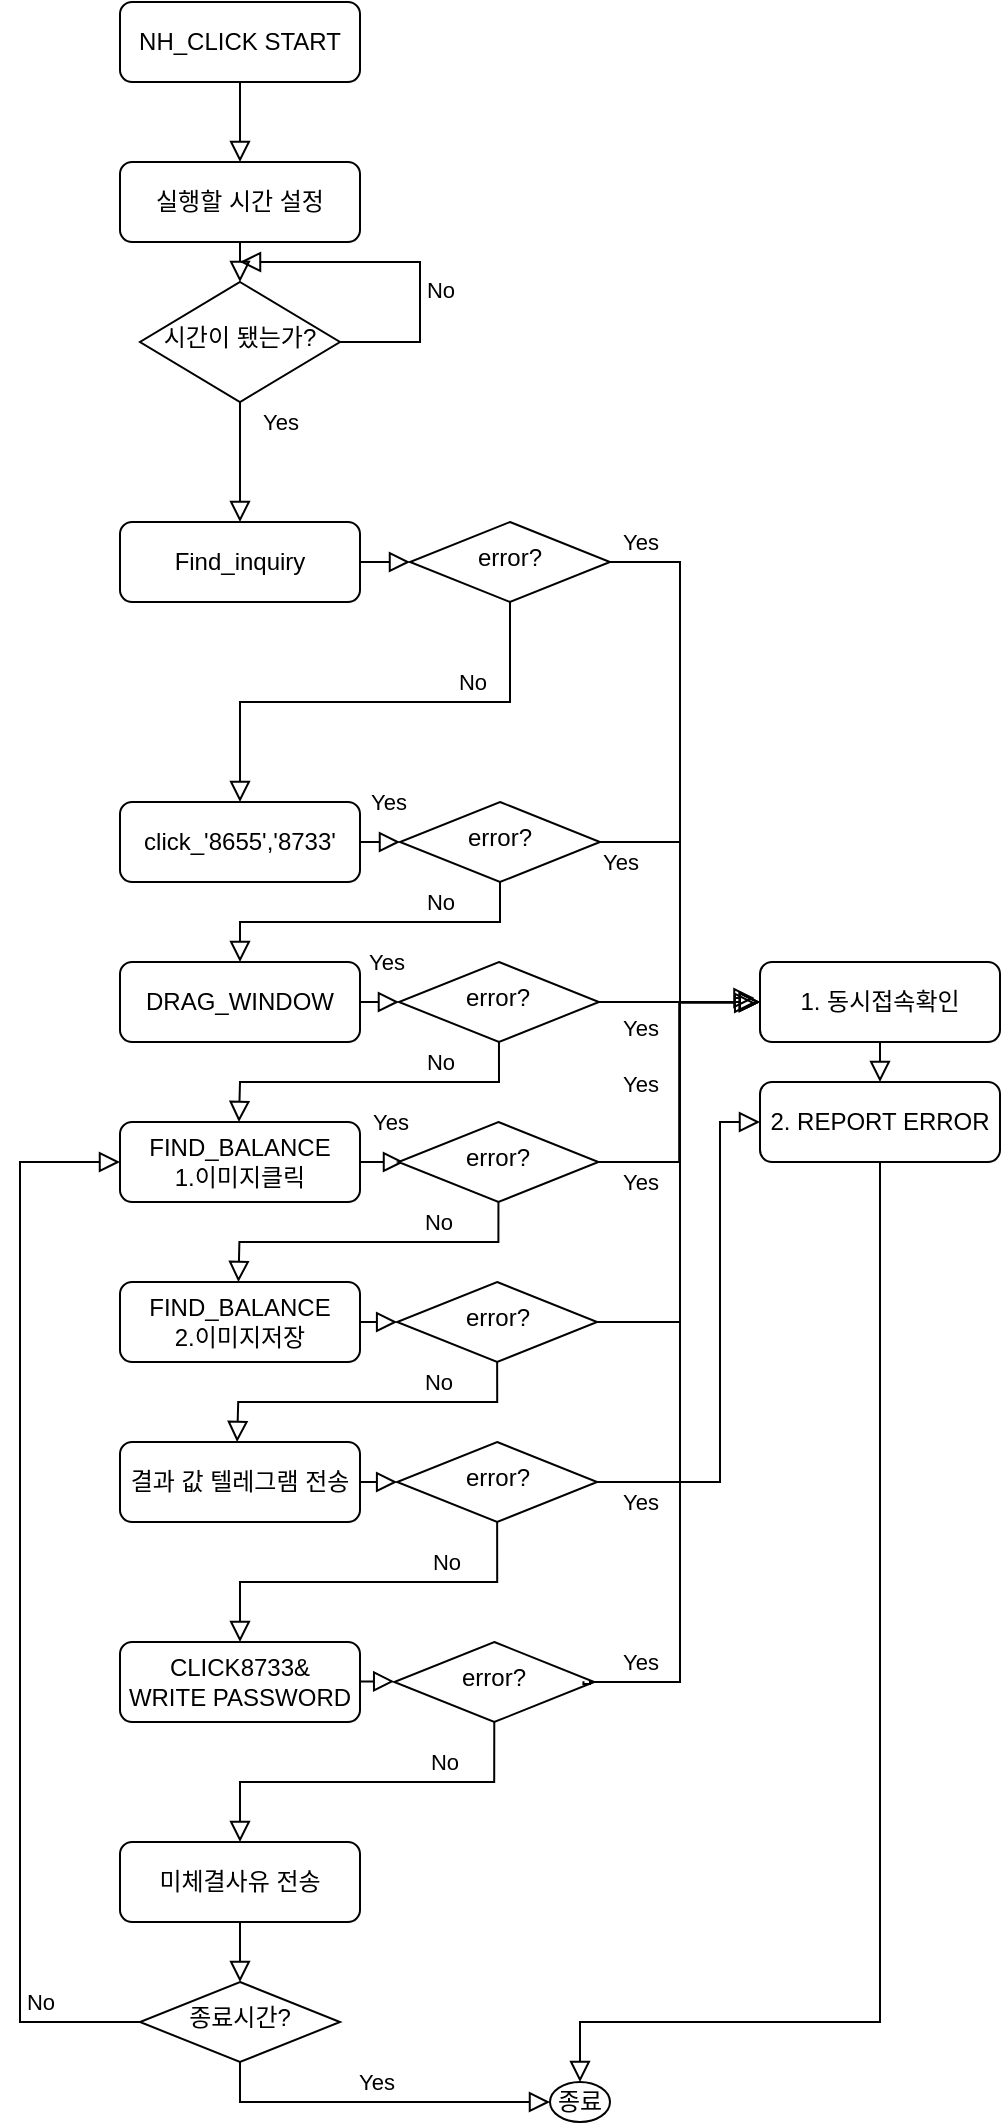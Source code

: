 <mxfile version="24.4.0" type="github">
  <diagram id="C5RBs43oDa-KdzZeNtuy" name="Page-1">
    <mxGraphModel dx="989" dy="572" grid="1" gridSize="10" guides="1" tooltips="1" connect="1" arrows="1" fold="1" page="1" pageScale="1" pageWidth="827" pageHeight="1169" math="0" shadow="0">
      <root>
        <mxCell id="WIyWlLk6GJQsqaUBKTNV-0" />
        <mxCell id="WIyWlLk6GJQsqaUBKTNV-1" parent="WIyWlLk6GJQsqaUBKTNV-0" />
        <mxCell id="WIyWlLk6GJQsqaUBKTNV-2" value="" style="rounded=0;html=1;jettySize=auto;orthogonalLoop=1;fontSize=11;endArrow=block;endFill=0;endSize=8;strokeWidth=1;shadow=0;labelBackgroundColor=none;edgeStyle=orthogonalEdgeStyle;" parent="WIyWlLk6GJQsqaUBKTNV-1" source="WIyWlLk6GJQsqaUBKTNV-3" edge="1">
          <mxGeometry relative="1" as="geometry">
            <mxPoint x="220" y="110" as="targetPoint" />
          </mxGeometry>
        </mxCell>
        <mxCell id="WIyWlLk6GJQsqaUBKTNV-3" value="NH_CLICK START" style="rounded=1;whiteSpace=wrap;html=1;fontSize=12;glass=0;strokeWidth=1;shadow=0;" parent="WIyWlLk6GJQsqaUBKTNV-1" vertex="1">
          <mxGeometry x="160" y="30" width="120" height="40" as="geometry" />
        </mxCell>
        <mxCell id="WIyWlLk6GJQsqaUBKTNV-4" value="Yes" style="rounded=0;html=1;jettySize=auto;orthogonalLoop=1;fontSize=11;endArrow=block;endFill=0;endSize=8;strokeWidth=1;shadow=0;labelBackgroundColor=none;edgeStyle=orthogonalEdgeStyle;" parent="WIyWlLk6GJQsqaUBKTNV-1" source="WIyWlLk6GJQsqaUBKTNV-6" edge="1">
          <mxGeometry x="-0.667" y="20" relative="1" as="geometry">
            <mxPoint as="offset" />
            <mxPoint x="220" y="290" as="targetPoint" />
          </mxGeometry>
        </mxCell>
        <mxCell id="WIyWlLk6GJQsqaUBKTNV-5" value="No" style="edgeStyle=orthogonalEdgeStyle;rounded=0;html=1;jettySize=auto;orthogonalLoop=1;fontSize=11;endArrow=block;endFill=0;endSize=8;strokeWidth=1;shadow=0;labelBackgroundColor=none;exitX=1;exitY=0.5;exitDx=0;exitDy=0;" parent="WIyWlLk6GJQsqaUBKTNV-1" source="WIyWlLk6GJQsqaUBKTNV-6" edge="1">
          <mxGeometry x="-0.222" y="-10" relative="1" as="geometry">
            <mxPoint as="offset" />
            <mxPoint x="220" y="160" as="targetPoint" />
            <Array as="points">
              <mxPoint x="310" y="200" />
              <mxPoint x="310" y="160" />
            </Array>
          </mxGeometry>
        </mxCell>
        <mxCell id="WIyWlLk6GJQsqaUBKTNV-6" value="시간이 됐는가?" style="rhombus;whiteSpace=wrap;html=1;shadow=0;fontFamily=Helvetica;fontSize=12;align=center;strokeWidth=1;spacing=6;spacingTop=-4;" parent="WIyWlLk6GJQsqaUBKTNV-1" vertex="1">
          <mxGeometry x="170" y="170" width="100" height="60" as="geometry" />
        </mxCell>
        <mxCell id="WIyWlLk6GJQsqaUBKTNV-11" value="click_&#39;8655&#39;,&#39;8733&#39;" style="rounded=1;whiteSpace=wrap;html=1;fontSize=12;glass=0;strokeWidth=1;shadow=0;" parent="WIyWlLk6GJQsqaUBKTNV-1" vertex="1">
          <mxGeometry x="160" y="430" width="120" height="40" as="geometry" />
        </mxCell>
        <mxCell id="zAL7B_6-Cuwp_U3W41ha-2" value="Yes" style="rounded=0;html=1;jettySize=auto;orthogonalLoop=1;fontSize=11;endArrow=block;endFill=0;endSize=8;strokeWidth=1;shadow=0;labelBackgroundColor=none;edgeStyle=orthogonalEdgeStyle;entryX=0;entryY=0.5;entryDx=0;entryDy=0;exitX=1;exitY=0.5;exitDx=0;exitDy=0;" edge="1" parent="WIyWlLk6GJQsqaUBKTNV-1" source="WIyWlLk6GJQsqaUBKTNV-11" target="zAL7B_6-Cuwp_U3W41ha-22">
          <mxGeometry x="0.333" y="20" relative="1" as="geometry">
            <mxPoint as="offset" />
            <mxPoint x="219.71" y="470" as="sourcePoint" />
            <mxPoint x="220" y="500" as="targetPoint" />
          </mxGeometry>
        </mxCell>
        <mxCell id="zAL7B_6-Cuwp_U3W41ha-3" value="DRAG_WINDOW" style="rounded=1;whiteSpace=wrap;html=1;fontSize=12;glass=0;strokeWidth=1;shadow=0;" vertex="1" parent="WIyWlLk6GJQsqaUBKTNV-1">
          <mxGeometry x="160" y="510" width="120" height="40" as="geometry" />
        </mxCell>
        <mxCell id="zAL7B_6-Cuwp_U3W41ha-5" value="1. 동시접속확인" style="rounded=1;whiteSpace=wrap;html=1;fontSize=12;glass=0;strokeWidth=1;shadow=0;" vertex="1" parent="WIyWlLk6GJQsqaUBKTNV-1">
          <mxGeometry x="480" y="510" width="120" height="40" as="geometry" />
        </mxCell>
        <mxCell id="zAL7B_6-Cuwp_U3W41ha-6" value="FIND_BALANCE&lt;div&gt;1.이미지클릭&lt;/div&gt;" style="rounded=1;whiteSpace=wrap;html=1;fontSize=12;glass=0;strokeWidth=1;shadow=0;" vertex="1" parent="WIyWlLk6GJQsqaUBKTNV-1">
          <mxGeometry x="160" y="590" width="120" height="40" as="geometry" />
        </mxCell>
        <mxCell id="zAL7B_6-Cuwp_U3W41ha-7" value="Yes" style="rounded=0;html=1;jettySize=auto;orthogonalLoop=1;fontSize=11;endArrow=block;endFill=0;endSize=8;strokeWidth=1;shadow=0;labelBackgroundColor=none;edgeStyle=orthogonalEdgeStyle;entryX=0;entryY=0.5;entryDx=0;entryDy=0;" edge="1" parent="WIyWlLk6GJQsqaUBKTNV-1" target="zAL7B_6-Cuwp_U3W41ha-28">
          <mxGeometry x="0.333" y="20" relative="1" as="geometry">
            <mxPoint as="offset" />
            <mxPoint x="280" y="530" as="sourcePoint" />
            <mxPoint x="219.71" y="610" as="targetPoint" />
          </mxGeometry>
        </mxCell>
        <mxCell id="zAL7B_6-Cuwp_U3W41ha-10" value="Yes" style="rounded=0;html=1;jettySize=auto;orthogonalLoop=1;fontSize=11;endArrow=block;endFill=0;endSize=8;strokeWidth=1;shadow=0;labelBackgroundColor=none;edgeStyle=orthogonalEdgeStyle;entryX=0.028;entryY=0.48;entryDx=0;entryDy=0;exitX=1;exitY=0.5;exitDx=0;exitDy=0;entryPerimeter=0;" edge="1" parent="WIyWlLk6GJQsqaUBKTNV-1" source="zAL7B_6-Cuwp_U3W41ha-6" target="zAL7B_6-Cuwp_U3W41ha-31">
          <mxGeometry x="0.333" y="20" relative="1" as="geometry">
            <mxPoint as="offset" />
            <mxPoint x="219.71" y="630" as="sourcePoint" />
            <mxPoint x="219.71" y="690" as="targetPoint" />
          </mxGeometry>
        </mxCell>
        <mxCell id="zAL7B_6-Cuwp_U3W41ha-11" value="FIND_BALANCE&lt;div&gt;2.이미지저장&lt;/div&gt;" style="rounded=1;whiteSpace=wrap;html=1;fontSize=12;glass=0;strokeWidth=1;shadow=0;" vertex="1" parent="WIyWlLk6GJQsqaUBKTNV-1">
          <mxGeometry x="160" y="670" width="120" height="40" as="geometry" />
        </mxCell>
        <mxCell id="zAL7B_6-Cuwp_U3W41ha-12" value="" style="rounded=0;html=1;jettySize=auto;orthogonalLoop=1;fontSize=11;endArrow=block;endFill=0;endSize=8;strokeWidth=1;shadow=0;labelBackgroundColor=none;edgeStyle=orthogonalEdgeStyle;entryX=0;entryY=0.5;entryDx=0;entryDy=0;" edge="1" parent="WIyWlLk6GJQsqaUBKTNV-1" target="zAL7B_6-Cuwp_U3W41ha-40">
          <mxGeometry x="0.333" y="20" relative="1" as="geometry">
            <mxPoint as="offset" />
            <mxPoint x="280" y="690" as="sourcePoint" />
            <mxPoint x="219.71" y="770" as="targetPoint" />
          </mxGeometry>
        </mxCell>
        <mxCell id="zAL7B_6-Cuwp_U3W41ha-13" value="결과 값 텔레그램 전송" style="rounded=1;whiteSpace=wrap;html=1;fontSize=12;glass=0;strokeWidth=1;shadow=0;" vertex="1" parent="WIyWlLk6GJQsqaUBKTNV-1">
          <mxGeometry x="160" y="750" width="120" height="40" as="geometry" />
        </mxCell>
        <mxCell id="zAL7B_6-Cuwp_U3W41ha-15" value="Yes" style="edgeStyle=orthogonalEdgeStyle;rounded=0;html=1;jettySize=auto;orthogonalLoop=1;fontSize=11;endArrow=block;endFill=0;endSize=8;strokeWidth=1;shadow=0;labelBackgroundColor=none;entryX=0;entryY=0.5;entryDx=0;entryDy=0;exitX=0.946;exitY=0.49;exitDx=0;exitDy=0;exitPerimeter=0;" edge="1" parent="WIyWlLk6GJQsqaUBKTNV-1" source="zAL7B_6-Cuwp_U3W41ha-56" target="zAL7B_6-Cuwp_U3W41ha-34">
          <mxGeometry x="-0.783" y="-10" relative="1" as="geometry">
            <mxPoint as="offset" />
            <mxPoint x="280" y="769.71" as="sourcePoint" />
            <mxPoint x="330" y="769.71" as="targetPoint" />
            <Array as="points">
              <mxPoint x="393" y="771" />
              <mxPoint x="396" y="771" />
              <mxPoint x="396" y="770" />
              <mxPoint x="460" y="770" />
              <mxPoint x="460" y="590" />
            </Array>
          </mxGeometry>
        </mxCell>
        <mxCell id="zAL7B_6-Cuwp_U3W41ha-16" value="" style="rounded=0;html=1;jettySize=auto;orthogonalLoop=1;fontSize=11;endArrow=block;endFill=0;endSize=8;strokeWidth=1;shadow=0;labelBackgroundColor=none;edgeStyle=orthogonalEdgeStyle;entryX=0;entryY=0.5;entryDx=0;entryDy=0;" edge="1" parent="WIyWlLk6GJQsqaUBKTNV-1" target="zAL7B_6-Cuwp_U3W41ha-56">
          <mxGeometry x="0.333" y="20" relative="1" as="geometry">
            <mxPoint as="offset" />
            <mxPoint x="280" y="770" as="sourcePoint" />
            <mxPoint x="219.71" y="850" as="targetPoint" />
          </mxGeometry>
        </mxCell>
        <mxCell id="zAL7B_6-Cuwp_U3W41ha-17" value="CLICK8733&amp;amp;&lt;div&gt;WRITE PASSWORD&lt;/div&gt;" style="rounded=1;whiteSpace=wrap;html=1;fontSize=12;glass=0;strokeWidth=1;shadow=0;" vertex="1" parent="WIyWlLk6GJQsqaUBKTNV-1">
          <mxGeometry x="160" y="850" width="120" height="40" as="geometry" />
        </mxCell>
        <mxCell id="zAL7B_6-Cuwp_U3W41ha-18" value="" style="edgeStyle=orthogonalEdgeStyle;rounded=0;html=1;jettySize=auto;orthogonalLoop=1;fontSize=11;endArrow=block;endFill=0;endSize=8;strokeWidth=1;shadow=0;labelBackgroundColor=none;entryX=0;entryY=0.5;entryDx=0;entryDy=0;" edge="1" parent="WIyWlLk6GJQsqaUBKTNV-1" target="zAL7B_6-Cuwp_U3W41ha-59">
          <mxGeometry y="10" relative="1" as="geometry">
            <mxPoint as="offset" />
            <mxPoint x="280" y="869.71" as="sourcePoint" />
            <mxPoint x="330" y="869.71" as="targetPoint" />
          </mxGeometry>
        </mxCell>
        <mxCell id="zAL7B_6-Cuwp_U3W41ha-21" value="미체결사유 전송" style="rounded=1;whiteSpace=wrap;html=1;fontSize=12;glass=0;strokeWidth=1;shadow=0;" vertex="1" parent="WIyWlLk6GJQsqaUBKTNV-1">
          <mxGeometry x="160" y="950" width="120" height="40" as="geometry" />
        </mxCell>
        <mxCell id="zAL7B_6-Cuwp_U3W41ha-22" value="error?" style="rhombus;whiteSpace=wrap;html=1;shadow=0;fontFamily=Helvetica;fontSize=12;align=center;strokeWidth=1;spacing=6;spacingTop=-4;" vertex="1" parent="WIyWlLk6GJQsqaUBKTNV-1">
          <mxGeometry x="300" y="430" width="100" height="40" as="geometry" />
        </mxCell>
        <mxCell id="zAL7B_6-Cuwp_U3W41ha-23" value="No" style="rounded=0;html=1;jettySize=auto;orthogonalLoop=1;fontSize=11;endArrow=block;endFill=0;endSize=8;strokeWidth=1;shadow=0;labelBackgroundColor=none;edgeStyle=orthogonalEdgeStyle;exitX=0.5;exitY=1;exitDx=0;exitDy=0;entryX=0.5;entryY=0;entryDx=0;entryDy=0;" edge="1" parent="WIyWlLk6GJQsqaUBKTNV-1" source="zAL7B_6-Cuwp_U3W41ha-22" target="zAL7B_6-Cuwp_U3W41ha-3">
          <mxGeometry x="-0.412" y="-10" relative="1" as="geometry">
            <mxPoint as="offset" />
            <mxPoint x="219.8" y="585" as="sourcePoint" />
            <mxPoint x="220" y="580" as="targetPoint" />
            <Array as="points" />
          </mxGeometry>
        </mxCell>
        <mxCell id="zAL7B_6-Cuwp_U3W41ha-25" style="edgeStyle=none;curved=1;rounded=0;orthogonalLoop=1;jettySize=auto;html=1;entryX=0.5;entryY=0;entryDx=0;entryDy=0;fontSize=12;startSize=8;endSize=8;" edge="1" parent="WIyWlLk6GJQsqaUBKTNV-1" source="zAL7B_6-Cuwp_U3W41ha-3" target="zAL7B_6-Cuwp_U3W41ha-3">
          <mxGeometry relative="1" as="geometry" />
        </mxCell>
        <mxCell id="zAL7B_6-Cuwp_U3W41ha-27" value="Yes" style="rounded=0;html=1;jettySize=auto;orthogonalLoop=1;fontSize=11;endArrow=block;endFill=0;endSize=8;strokeWidth=1;shadow=0;labelBackgroundColor=none;edgeStyle=orthogonalEdgeStyle;exitX=1;exitY=0.5;exitDx=0;exitDy=0;entryX=0;entryY=0.5;entryDx=0;entryDy=0;" edge="1" parent="WIyWlLk6GJQsqaUBKTNV-1" source="zAL7B_6-Cuwp_U3W41ha-22" target="zAL7B_6-Cuwp_U3W41ha-5">
          <mxGeometry x="0.5" y="-92" relative="1" as="geometry">
            <mxPoint x="-20" y="-2" as="offset" />
            <mxPoint x="310" y="510" as="sourcePoint" />
            <mxPoint x="310.29" y="540" as="targetPoint" />
          </mxGeometry>
        </mxCell>
        <mxCell id="zAL7B_6-Cuwp_U3W41ha-28" value="error?" style="rhombus;whiteSpace=wrap;html=1;shadow=0;fontFamily=Helvetica;fontSize=12;align=center;strokeWidth=1;spacing=6;spacingTop=-4;" vertex="1" parent="WIyWlLk6GJQsqaUBKTNV-1">
          <mxGeometry x="299.48" y="510" width="100" height="40" as="geometry" />
        </mxCell>
        <mxCell id="zAL7B_6-Cuwp_U3W41ha-29" value="No" style="rounded=0;html=1;jettySize=auto;orthogonalLoop=1;fontSize=11;endArrow=block;endFill=0;endSize=8;strokeWidth=1;shadow=0;labelBackgroundColor=none;edgeStyle=orthogonalEdgeStyle;exitX=0.5;exitY=1;exitDx=0;exitDy=0;entryX=0.5;entryY=0;entryDx=0;entryDy=0;" edge="1" source="zAL7B_6-Cuwp_U3W41ha-28" parent="WIyWlLk6GJQsqaUBKTNV-1">
          <mxGeometry x="-0.412" y="-10" relative="1" as="geometry">
            <mxPoint as="offset" />
            <mxPoint x="219.28" y="665" as="sourcePoint" />
            <mxPoint x="219.48" y="590" as="targetPoint" />
            <Array as="points" />
          </mxGeometry>
        </mxCell>
        <mxCell id="zAL7B_6-Cuwp_U3W41ha-30" value="Yes" style="rounded=0;html=1;jettySize=auto;orthogonalLoop=1;fontSize=11;endArrow=block;endFill=0;endSize=8;strokeWidth=1;shadow=0;labelBackgroundColor=none;edgeStyle=orthogonalEdgeStyle;exitX=1;exitY=0.5;exitDx=0;exitDy=0;entryX=0;entryY=0.5;entryDx=0;entryDy=0;" edge="1" source="zAL7B_6-Cuwp_U3W41ha-28" parent="WIyWlLk6GJQsqaUBKTNV-1" target="zAL7B_6-Cuwp_U3W41ha-5">
          <mxGeometry x="-0.739" y="70" relative="1" as="geometry">
            <mxPoint as="offset" />
            <mxPoint x="309.48" y="590" as="sourcePoint" />
            <mxPoint x="479" y="550" as="targetPoint" />
          </mxGeometry>
        </mxCell>
        <mxCell id="zAL7B_6-Cuwp_U3W41ha-31" value="error?" style="rhombus;whiteSpace=wrap;html=1;shadow=0;fontFamily=Helvetica;fontSize=12;align=center;strokeWidth=1;spacing=6;spacingTop=-4;" vertex="1" parent="WIyWlLk6GJQsqaUBKTNV-1">
          <mxGeometry x="299.22" y="590" width="100" height="40" as="geometry" />
        </mxCell>
        <mxCell id="zAL7B_6-Cuwp_U3W41ha-32" value="Yes" style="rounded=0;html=1;jettySize=auto;orthogonalLoop=1;fontSize=11;endArrow=block;endFill=0;endSize=8;strokeWidth=1;shadow=0;labelBackgroundColor=none;edgeStyle=orthogonalEdgeStyle;exitX=1;exitY=0.5;exitDx=0;exitDy=0;entryX=0;entryY=0.5;entryDx=0;entryDy=0;" edge="1" source="zAL7B_6-Cuwp_U3W41ha-31" parent="WIyWlLk6GJQsqaUBKTNV-1" target="zAL7B_6-Cuwp_U3W41ha-5">
          <mxGeometry x="0.333" y="20" relative="1" as="geometry">
            <mxPoint as="offset" />
            <mxPoint x="309.22" y="670" as="sourcePoint" />
            <mxPoint x="479.22" y="710" as="targetPoint" />
          </mxGeometry>
        </mxCell>
        <mxCell id="zAL7B_6-Cuwp_U3W41ha-33" value="No" style="rounded=0;html=1;jettySize=auto;orthogonalLoop=1;fontSize=11;endArrow=block;endFill=0;endSize=8;strokeWidth=1;shadow=0;labelBackgroundColor=none;edgeStyle=orthogonalEdgeStyle;exitX=0.5;exitY=1;exitDx=0;exitDy=0;entryX=0.5;entryY=0;entryDx=0;entryDy=0;" edge="1" source="zAL7B_6-Cuwp_U3W41ha-31" parent="WIyWlLk6GJQsqaUBKTNV-1">
          <mxGeometry x="-0.412" y="-10" relative="1" as="geometry">
            <mxPoint as="offset" />
            <mxPoint x="219.02" y="745" as="sourcePoint" />
            <mxPoint x="219.22" y="670" as="targetPoint" />
            <Array as="points" />
          </mxGeometry>
        </mxCell>
        <mxCell id="zAL7B_6-Cuwp_U3W41ha-34" value="&lt;div&gt;2. REPORT ERROR&lt;/div&gt;" style="rounded=1;whiteSpace=wrap;html=1;fontSize=12;glass=0;strokeWidth=1;shadow=0;" vertex="1" parent="WIyWlLk6GJQsqaUBKTNV-1">
          <mxGeometry x="480" y="570" width="120" height="40" as="geometry" />
        </mxCell>
        <mxCell id="zAL7B_6-Cuwp_U3W41ha-36" value="" style="edgeStyle=orthogonalEdgeStyle;rounded=0;html=1;jettySize=auto;orthogonalLoop=1;fontSize=11;endArrow=block;endFill=0;endSize=8;strokeWidth=1;shadow=0;labelBackgroundColor=none;entryX=0.5;entryY=0;entryDx=0;entryDy=0;movable=1;resizable=1;rotatable=1;deletable=1;editable=1;locked=0;connectable=1;exitX=0.5;exitY=1;exitDx=0;exitDy=0;" edge="1" parent="WIyWlLk6GJQsqaUBKTNV-1" source="zAL7B_6-Cuwp_U3W41ha-5" target="zAL7B_6-Cuwp_U3W41ha-34">
          <mxGeometry x="-0.051" y="-30" relative="1" as="geometry">
            <mxPoint as="offset" />
            <mxPoint x="550" y="360" as="sourcePoint" />
            <mxPoint x="590" y="510" as="targetPoint" />
          </mxGeometry>
        </mxCell>
        <mxCell id="zAL7B_6-Cuwp_U3W41ha-37" value="종료" style="ellipse;whiteSpace=wrap;html=1;" vertex="1" parent="WIyWlLk6GJQsqaUBKTNV-1">
          <mxGeometry x="375" y="1070" width="30" height="20" as="geometry" />
        </mxCell>
        <mxCell id="zAL7B_6-Cuwp_U3W41ha-38" value="" style="edgeStyle=orthogonalEdgeStyle;rounded=0;html=1;jettySize=auto;orthogonalLoop=1;fontSize=11;endArrow=block;endFill=0;endSize=8;strokeWidth=1;shadow=0;labelBackgroundColor=none;exitX=0.5;exitY=1;exitDx=0;exitDy=0;entryX=0.5;entryY=0;entryDx=0;entryDy=0;" edge="1" parent="WIyWlLk6GJQsqaUBKTNV-1" source="zAL7B_6-Cuwp_U3W41ha-21" target="zAL7B_6-Cuwp_U3W41ha-63">
          <mxGeometry y="10" relative="1" as="geometry">
            <mxPoint as="offset" />
            <mxPoint x="220" y="1060" as="sourcePoint" />
            <mxPoint x="340" y="990" as="targetPoint" />
            <Array as="points">
              <mxPoint x="220" y="1020" />
              <mxPoint x="220" y="1020" />
            </Array>
          </mxGeometry>
        </mxCell>
        <mxCell id="zAL7B_6-Cuwp_U3W41ha-39" value="" style="edgeStyle=orthogonalEdgeStyle;rounded=0;html=1;jettySize=auto;orthogonalLoop=1;fontSize=11;endArrow=block;endFill=0;endSize=8;strokeWidth=1;shadow=0;labelBackgroundColor=none;exitX=0.5;exitY=1;exitDx=0;exitDy=0;" edge="1" parent="WIyWlLk6GJQsqaUBKTNV-1" source="zAL7B_6-Cuwp_U3W41ha-34">
          <mxGeometry y="10" relative="1" as="geometry">
            <mxPoint as="offset" />
            <mxPoint x="580" y="690" as="sourcePoint" />
            <mxPoint x="390" y="1070" as="targetPoint" />
            <Array as="points">
              <mxPoint x="540" y="1040" />
              <mxPoint x="390" y="1040" />
            </Array>
          </mxGeometry>
        </mxCell>
        <mxCell id="zAL7B_6-Cuwp_U3W41ha-40" value="error?" style="rhombus;whiteSpace=wrap;html=1;shadow=0;fontFamily=Helvetica;fontSize=12;align=center;strokeWidth=1;spacing=6;spacingTop=-4;" vertex="1" parent="WIyWlLk6GJQsqaUBKTNV-1">
          <mxGeometry x="298.57" y="670" width="100" height="40" as="geometry" />
        </mxCell>
        <mxCell id="zAL7B_6-Cuwp_U3W41ha-41" value="Yes" style="rounded=0;html=1;jettySize=auto;orthogonalLoop=1;fontSize=11;endArrow=block;endFill=0;endSize=8;strokeWidth=1;shadow=0;labelBackgroundColor=none;edgeStyle=orthogonalEdgeStyle;exitX=1;exitY=0.5;exitDx=0;exitDy=0;entryX=-0.023;entryY=0.45;entryDx=0;entryDy=0;entryPerimeter=0;" edge="1" source="zAL7B_6-Cuwp_U3W41ha-40" parent="WIyWlLk6GJQsqaUBKTNV-1" target="zAL7B_6-Cuwp_U3W41ha-5">
          <mxGeometry x="0.333" y="20" relative="1" as="geometry">
            <mxPoint as="offset" />
            <mxPoint x="308.57" y="750" as="sourcePoint" />
            <mxPoint x="479.35" y="610" as="targetPoint" />
            <Array as="points">
              <mxPoint x="440" y="690" />
              <mxPoint x="440" y="530" />
              <mxPoint x="470" y="530" />
              <mxPoint x="470" y="528" />
            </Array>
          </mxGeometry>
        </mxCell>
        <mxCell id="zAL7B_6-Cuwp_U3W41ha-42" value="No" style="rounded=0;html=1;jettySize=auto;orthogonalLoop=1;fontSize=11;endArrow=block;endFill=0;endSize=8;strokeWidth=1;shadow=0;labelBackgroundColor=none;edgeStyle=orthogonalEdgeStyle;exitX=0.5;exitY=1;exitDx=0;exitDy=0;entryX=0.5;entryY=0;entryDx=0;entryDy=0;" edge="1" source="zAL7B_6-Cuwp_U3W41ha-40" parent="WIyWlLk6GJQsqaUBKTNV-1">
          <mxGeometry x="-0.412" y="-10" relative="1" as="geometry">
            <mxPoint as="offset" />
            <mxPoint x="218.37" y="825" as="sourcePoint" />
            <mxPoint x="218.57" y="750" as="targetPoint" />
            <Array as="points" />
          </mxGeometry>
        </mxCell>
        <mxCell id="zAL7B_6-Cuwp_U3W41ha-43" value="실행할 시간 설정" style="rounded=1;whiteSpace=wrap;html=1;fontSize=12;glass=0;strokeWidth=1;shadow=0;" vertex="1" parent="WIyWlLk6GJQsqaUBKTNV-1">
          <mxGeometry x="160" y="110" width="120" height="40" as="geometry" />
        </mxCell>
        <mxCell id="zAL7B_6-Cuwp_U3W41ha-44" value="" style="rounded=0;html=1;jettySize=auto;orthogonalLoop=1;fontSize=11;endArrow=block;endFill=0;endSize=8;strokeWidth=1;shadow=0;labelBackgroundColor=none;edgeStyle=orthogonalEdgeStyle;exitX=0.5;exitY=1;exitDx=0;exitDy=0;entryX=0.5;entryY=0;entryDx=0;entryDy=0;" edge="1" parent="WIyWlLk6GJQsqaUBKTNV-1" source="zAL7B_6-Cuwp_U3W41ha-43" target="WIyWlLk6GJQsqaUBKTNV-6">
          <mxGeometry relative="1" as="geometry">
            <mxPoint x="230" y="80" as="sourcePoint" />
            <mxPoint x="230" y="120" as="targetPoint" />
          </mxGeometry>
        </mxCell>
        <mxCell id="zAL7B_6-Cuwp_U3W41ha-51" value="error?" style="rhombus;whiteSpace=wrap;html=1;shadow=0;fontFamily=Helvetica;fontSize=12;align=center;strokeWidth=1;spacing=6;spacingTop=-4;" vertex="1" parent="WIyWlLk6GJQsqaUBKTNV-1">
          <mxGeometry x="305" y="290" width="100" height="40" as="geometry" />
        </mxCell>
        <mxCell id="zAL7B_6-Cuwp_U3W41ha-52" value="Yes" style="rounded=0;html=1;jettySize=auto;orthogonalLoop=1;fontSize=11;endArrow=block;endFill=0;endSize=8;strokeWidth=1;shadow=0;labelBackgroundColor=none;edgeStyle=orthogonalEdgeStyle;exitX=1;exitY=0.5;exitDx=0;exitDy=0;entryX=-0.02;entryY=0.51;entryDx=0;entryDy=0;entryPerimeter=0;" edge="1" source="zAL7B_6-Cuwp_U3W41ha-51" parent="WIyWlLk6GJQsqaUBKTNV-1" target="zAL7B_6-Cuwp_U3W41ha-5">
          <mxGeometry x="-0.898" y="10" relative="1" as="geometry">
            <mxPoint as="offset" />
            <mxPoint x="390" y="360" as="sourcePoint" />
            <mxPoint x="560" y="380" as="targetPoint" />
            <Array as="points">
              <mxPoint x="440" y="310" />
              <mxPoint x="440" y="530" />
            </Array>
          </mxGeometry>
        </mxCell>
        <mxCell id="zAL7B_6-Cuwp_U3W41ha-53" value="No" style="rounded=0;html=1;jettySize=auto;orthogonalLoop=1;fontSize=11;endArrow=block;endFill=0;endSize=8;strokeWidth=1;shadow=0;labelBackgroundColor=none;edgeStyle=orthogonalEdgeStyle;exitX=0.5;exitY=1;exitDx=0;exitDy=0;entryX=0.5;entryY=0;entryDx=0;entryDy=0;" edge="1" source="zAL7B_6-Cuwp_U3W41ha-51" parent="WIyWlLk6GJQsqaUBKTNV-1" target="WIyWlLk6GJQsqaUBKTNV-11">
          <mxGeometry x="-0.412" y="-10" relative="1" as="geometry">
            <mxPoint as="offset" />
            <mxPoint x="299.8" y="435" as="sourcePoint" />
            <mxPoint x="300" y="360" as="targetPoint" />
            <Array as="points" />
          </mxGeometry>
        </mxCell>
        <mxCell id="zAL7B_6-Cuwp_U3W41ha-54" value="" style="rounded=0;html=1;jettySize=auto;orthogonalLoop=1;fontSize=11;endArrow=block;endFill=0;endSize=8;strokeWidth=1;shadow=0;labelBackgroundColor=none;edgeStyle=orthogonalEdgeStyle;entryX=0;entryY=0.5;entryDx=0;entryDy=0;exitX=1;exitY=0.5;exitDx=0;exitDy=0;" edge="1" source="zAL7B_6-Cuwp_U3W41ha-55" target="zAL7B_6-Cuwp_U3W41ha-51" parent="WIyWlLk6GJQsqaUBKTNV-1">
          <mxGeometry x="0.333" y="20" relative="1" as="geometry">
            <mxPoint as="offset" />
            <mxPoint x="299.71" y="320" as="sourcePoint" />
            <mxPoint x="300" y="350" as="targetPoint" />
          </mxGeometry>
        </mxCell>
        <mxCell id="zAL7B_6-Cuwp_U3W41ha-55" value="Find_inquiry" style="rounded=1;whiteSpace=wrap;html=1;fontSize=12;glass=0;strokeWidth=1;shadow=0;" vertex="1" parent="WIyWlLk6GJQsqaUBKTNV-1">
          <mxGeometry x="160" y="290" width="120" height="40" as="geometry" />
        </mxCell>
        <mxCell id="zAL7B_6-Cuwp_U3W41ha-56" value="error?" style="rhombus;whiteSpace=wrap;html=1;shadow=0;fontFamily=Helvetica;fontSize=12;align=center;strokeWidth=1;spacing=6;spacingTop=-4;" vertex="1" parent="WIyWlLk6GJQsqaUBKTNV-1">
          <mxGeometry x="298.57" y="750" width="100" height="40" as="geometry" />
        </mxCell>
        <mxCell id="zAL7B_6-Cuwp_U3W41ha-57" value="No" style="rounded=0;html=1;jettySize=auto;orthogonalLoop=1;fontSize=11;endArrow=block;endFill=0;endSize=8;strokeWidth=1;shadow=0;labelBackgroundColor=none;edgeStyle=orthogonalEdgeStyle;exitX=0.5;exitY=1;exitDx=0;exitDy=0;entryX=0.5;entryY=0;entryDx=0;entryDy=0;" edge="1" parent="WIyWlLk6GJQsqaUBKTNV-1" source="zAL7B_6-Cuwp_U3W41ha-56" target="zAL7B_6-Cuwp_U3W41ha-17">
          <mxGeometry x="-0.412" y="-10" relative="1" as="geometry">
            <mxPoint as="offset" />
            <mxPoint x="359" y="720" as="sourcePoint" />
            <mxPoint x="228.57" y="760" as="targetPoint" />
            <Array as="points" />
          </mxGeometry>
        </mxCell>
        <mxCell id="zAL7B_6-Cuwp_U3W41ha-59" value="error?" style="rhombus;whiteSpace=wrap;html=1;shadow=0;fontFamily=Helvetica;fontSize=12;align=center;strokeWidth=1;spacing=6;spacingTop=-4;" vertex="1" parent="WIyWlLk6GJQsqaUBKTNV-1">
          <mxGeometry x="297.14" y="850" width="100" height="40" as="geometry" />
        </mxCell>
        <mxCell id="zAL7B_6-Cuwp_U3W41ha-60" value="Yes" style="edgeStyle=orthogonalEdgeStyle;rounded=0;html=1;jettySize=auto;orthogonalLoop=1;fontSize=11;endArrow=block;endFill=0;endSize=8;strokeWidth=1;shadow=0;labelBackgroundColor=none;entryX=0;entryY=0.5;entryDx=0;entryDy=0;exitX=0.946;exitY=0.49;exitDx=0;exitDy=0;exitPerimeter=0;" edge="1" source="zAL7B_6-Cuwp_U3W41ha-59" parent="WIyWlLk6GJQsqaUBKTNV-1" target="zAL7B_6-Cuwp_U3W41ha-5">
          <mxGeometry x="-0.858" y="10" relative="1" as="geometry">
            <mxPoint as="offset" />
            <mxPoint x="278.57" y="869.71" as="sourcePoint" />
            <mxPoint x="478.57" y="690" as="targetPoint" />
            <Array as="points">
              <mxPoint x="392" y="871" />
              <mxPoint x="395" y="871" />
              <mxPoint x="395" y="870" />
              <mxPoint x="440" y="870" />
              <mxPoint x="440" y="530" />
            </Array>
          </mxGeometry>
        </mxCell>
        <mxCell id="zAL7B_6-Cuwp_U3W41ha-61" value="No" style="rounded=0;html=1;jettySize=auto;orthogonalLoop=1;fontSize=11;endArrow=block;endFill=0;endSize=8;strokeWidth=1;shadow=0;labelBackgroundColor=none;edgeStyle=orthogonalEdgeStyle;exitX=0.5;exitY=1;exitDx=0;exitDy=0;entryX=0.5;entryY=0;entryDx=0;entryDy=0;" edge="1" source="zAL7B_6-Cuwp_U3W41ha-59" parent="WIyWlLk6GJQsqaUBKTNV-1" target="zAL7B_6-Cuwp_U3W41ha-21">
          <mxGeometry x="-0.412" y="-10" relative="1" as="geometry">
            <mxPoint as="offset" />
            <mxPoint x="357.57" y="820" as="sourcePoint" />
            <mxPoint x="218.57" y="950" as="targetPoint" />
            <Array as="points" />
          </mxGeometry>
        </mxCell>
        <mxCell id="zAL7B_6-Cuwp_U3W41ha-63" value="종료시간?" style="rhombus;whiteSpace=wrap;html=1;shadow=0;fontFamily=Helvetica;fontSize=12;align=center;strokeWidth=1;spacing=6;spacingTop=-4;" vertex="1" parent="WIyWlLk6GJQsqaUBKTNV-1">
          <mxGeometry x="170.0" y="1020" width="100" height="40" as="geometry" />
        </mxCell>
        <mxCell id="zAL7B_6-Cuwp_U3W41ha-64" value="Yes" style="edgeStyle=orthogonalEdgeStyle;rounded=0;html=1;jettySize=auto;orthogonalLoop=1;fontSize=11;endArrow=block;endFill=0;endSize=8;strokeWidth=1;shadow=0;labelBackgroundColor=none;exitX=0.5;exitY=1;exitDx=0;exitDy=0;entryX=0;entryY=0.5;entryDx=0;entryDy=0;" edge="1" parent="WIyWlLk6GJQsqaUBKTNV-1" source="zAL7B_6-Cuwp_U3W41ha-63" target="zAL7B_6-Cuwp_U3W41ha-37">
          <mxGeometry y="10" relative="1" as="geometry">
            <mxPoint as="offset" />
            <mxPoint x="230" y="1000" as="sourcePoint" />
            <mxPoint x="230" y="1030" as="targetPoint" />
            <Array as="points">
              <mxPoint x="220" y="1080" />
            </Array>
          </mxGeometry>
        </mxCell>
        <mxCell id="zAL7B_6-Cuwp_U3W41ha-65" value="No" style="edgeStyle=orthogonalEdgeStyle;rounded=0;html=1;jettySize=auto;orthogonalLoop=1;fontSize=11;endArrow=block;endFill=0;endSize=8;strokeWidth=1;shadow=0;labelBackgroundColor=none;exitX=0;exitY=0.5;exitDx=0;exitDy=0;entryX=0;entryY=0.5;entryDx=0;entryDy=0;" edge="1" parent="WIyWlLk6GJQsqaUBKTNV-1" source="zAL7B_6-Cuwp_U3W41ha-63" target="zAL7B_6-Cuwp_U3W41ha-6">
          <mxGeometry x="-0.741" y="-10" relative="1" as="geometry">
            <mxPoint as="offset" />
            <mxPoint x="230" y="1070" as="sourcePoint" />
            <mxPoint x="385" y="1090" as="targetPoint" />
            <Array as="points">
              <mxPoint x="110" y="1040" />
              <mxPoint x="110" y="610" />
            </Array>
          </mxGeometry>
        </mxCell>
      </root>
    </mxGraphModel>
  </diagram>
</mxfile>
